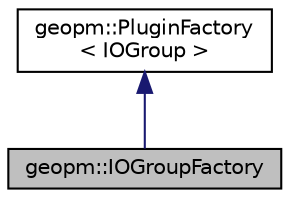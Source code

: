 digraph "geopm::IOGroupFactory"
{
  edge [fontname="Helvetica",fontsize="10",labelfontname="Helvetica",labelfontsize="10"];
  node [fontname="Helvetica",fontsize="10",shape=record];
  Node2 [label="geopm::IOGroupFactory",height=0.2,width=0.4,color="black", fillcolor="grey75", style="filled", fontcolor="black"];
  Node3 -> Node2 [dir="back",color="midnightblue",fontsize="10",style="solid",fontname="Helvetica"];
  Node3 [label="geopm::PluginFactory\l\< IOGroup \>",height=0.2,width=0.4,color="black", fillcolor="white", style="filled",URL="$classgeopm_1_1_plugin_factory.html"];
}
